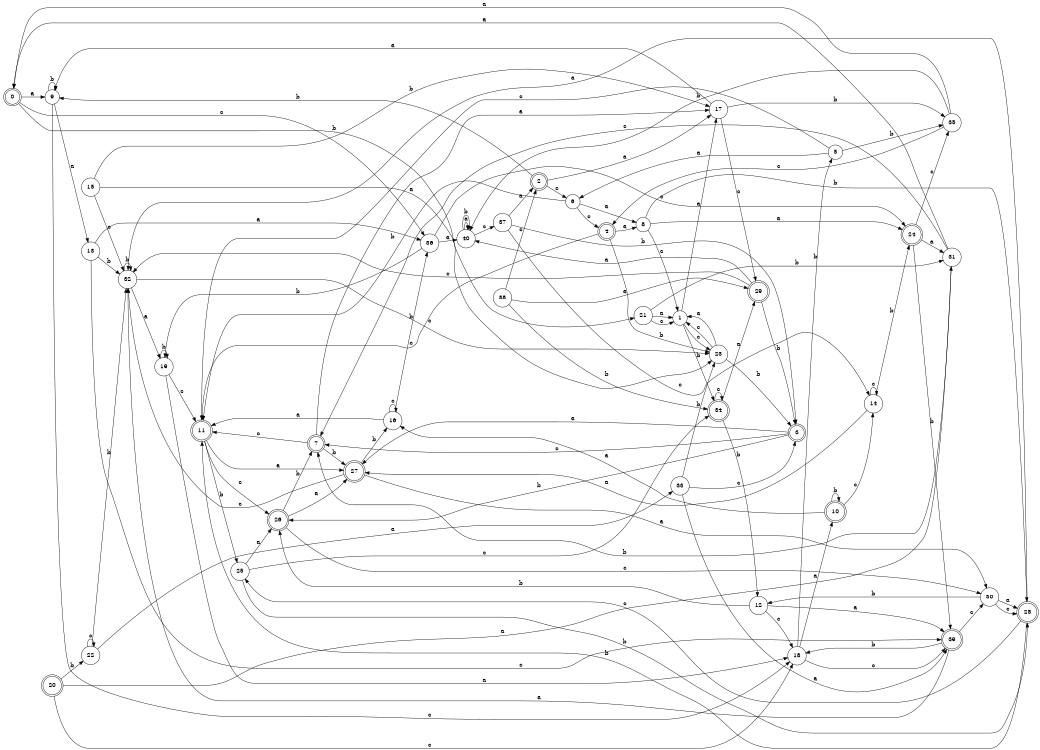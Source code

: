 digraph n33_9 {
__start0 [label="" shape="none"];

rankdir=LR;
size="8,5";

s0 [style="rounded,filled", color="black", fillcolor="white" shape="doublecircle", label="0"];
s1 [style="filled", color="black", fillcolor="white" shape="circle", label="1"];
s2 [style="rounded,filled", color="black", fillcolor="white" shape="doublecircle", label="2"];
s3 [style="rounded,filled", color="black", fillcolor="white" shape="doublecircle", label="3"];
s4 [style="rounded,filled", color="black", fillcolor="white" shape="doublecircle", label="4"];
s5 [style="filled", color="black", fillcolor="white" shape="circle", label="5"];
s6 [style="filled", color="black", fillcolor="white" shape="circle", label="6"];
s7 [style="rounded,filled", color="black", fillcolor="white" shape="doublecircle", label="7"];
s8 [style="filled", color="black", fillcolor="white" shape="circle", label="8"];
s9 [style="filled", color="black", fillcolor="white" shape="circle", label="9"];
s10 [style="rounded,filled", color="black", fillcolor="white" shape="doublecircle", label="10"];
s11 [style="rounded,filled", color="black", fillcolor="white" shape="doublecircle", label="11"];
s12 [style="filled", color="black", fillcolor="white" shape="circle", label="12"];
s13 [style="filled", color="black", fillcolor="white" shape="circle", label="13"];
s14 [style="filled", color="black", fillcolor="white" shape="circle", label="14"];
s15 [style="filled", color="black", fillcolor="white" shape="circle", label="15"];
s16 [style="filled", color="black", fillcolor="white" shape="circle", label="16"];
s17 [style="filled", color="black", fillcolor="white" shape="circle", label="17"];
s18 [style="filled", color="black", fillcolor="white" shape="circle", label="18"];
s19 [style="filled", color="black", fillcolor="white" shape="circle", label="19"];
s20 [style="rounded,filled", color="black", fillcolor="white" shape="doublecircle", label="20"];
s21 [style="filled", color="black", fillcolor="white" shape="circle", label="21"];
s22 [style="filled", color="black", fillcolor="white" shape="circle", label="22"];
s23 [style="filled", color="black", fillcolor="white" shape="circle", label="23"];
s24 [style="rounded,filled", color="black", fillcolor="white" shape="doublecircle", label="24"];
s25 [style="filled", color="black", fillcolor="white" shape="circle", label="25"];
s26 [style="rounded,filled", color="black", fillcolor="white" shape="doublecircle", label="26"];
s27 [style="rounded,filled", color="black", fillcolor="white" shape="doublecircle", label="27"];
s28 [style="rounded,filled", color="black", fillcolor="white" shape="doublecircle", label="28"];
s29 [style="rounded,filled", color="black", fillcolor="white" shape="doublecircle", label="29"];
s30 [style="filled", color="black", fillcolor="white" shape="circle", label="30"];
s31 [style="filled", color="black", fillcolor="white" shape="circle", label="31"];
s32 [style="filled", color="black", fillcolor="white" shape="circle", label="32"];
s33 [style="filled", color="black", fillcolor="white" shape="circle", label="33"];
s34 [style="rounded,filled", color="black", fillcolor="white" shape="doublecircle", label="34"];
s35 [style="filled", color="black", fillcolor="white" shape="circle", label="35"];
s36 [style="filled", color="black", fillcolor="white" shape="circle", label="36"];
s37 [style="filled", color="black", fillcolor="white" shape="circle", label="37"];
s38 [style="filled", color="black", fillcolor="white" shape="circle", label="38"];
s39 [style="rounded,filled", color="black", fillcolor="white" shape="doublecircle", label="39"];
s40 [style="filled", color="black", fillcolor="white" shape="circle", label="40"];
s0 -> s9 [label="a"];
s0 -> s21 [label="b"];
s0 -> s36 [label="c"];
s1 -> s17 [label="a"];
s1 -> s34 [label="b"];
s1 -> s23 [label="c"];
s2 -> s17 [label="a"];
s2 -> s9 [label="b"];
s2 -> s6 [label="c"];
s3 -> s27 [label="a"];
s3 -> s26 [label="b"];
s3 -> s7 [label="c"];
s4 -> s8 [label="a"];
s4 -> s23 [label="b"];
s4 -> s11 [label="c"];
s5 -> s6 [label="a"];
s5 -> s35 [label="b"];
s5 -> s11 [label="c"];
s6 -> s8 [label="a"];
s6 -> s11 [label="b"];
s6 -> s4 [label="c"];
s7 -> s17 [label="a"];
s7 -> s27 [label="b"];
s7 -> s11 [label="c"];
s8 -> s24 [label="a"];
s8 -> s28 [label="b"];
s8 -> s1 [label="c"];
s9 -> s13 [label="a"];
s9 -> s9 [label="b"];
s9 -> s18 [label="c"];
s10 -> s16 [label="a"];
s10 -> s10 [label="b"];
s10 -> s14 [label="c"];
s11 -> s27 [label="a"];
s11 -> s25 [label="b"];
s11 -> s26 [label="c"];
s12 -> s39 [label="a"];
s12 -> s26 [label="b"];
s12 -> s18 [label="c"];
s13 -> s36 [label="a"];
s13 -> s32 [label="b"];
s13 -> s39 [label="c"];
s14 -> s27 [label="a"];
s14 -> s24 [label="b"];
s14 -> s14 [label="c"];
s15 -> s23 [label="a"];
s15 -> s17 [label="b"];
s15 -> s32 [label="c"];
s16 -> s11 [label="a"];
s16 -> s36 [label="b"];
s16 -> s16 [label="c"];
s17 -> s9 [label="a"];
s17 -> s35 [label="b"];
s17 -> s29 [label="c"];
s18 -> s10 [label="a"];
s18 -> s5 [label="b"];
s18 -> s39 [label="c"];
s19 -> s18 [label="a"];
s19 -> s19 [label="b"];
s19 -> s11 [label="c"];
s20 -> s31 [label="a"];
s20 -> s22 [label="b"];
s20 -> s18 [label="c"];
s21 -> s1 [label="a"];
s21 -> s31 [label="b"];
s21 -> s1 [label="c"];
s22 -> s33 [label="a"];
s22 -> s32 [label="b"];
s22 -> s22 [label="c"];
s23 -> s1 [label="a"];
s23 -> s3 [label="b"];
s23 -> s1 [label="c"];
s24 -> s31 [label="a"];
s24 -> s39 [label="b"];
s24 -> s35 [label="c"];
s25 -> s26 [label="a"];
s25 -> s28 [label="b"];
s25 -> s34 [label="c"];
s26 -> s27 [label="a"];
s26 -> s7 [label="b"];
s26 -> s30 [label="c"];
s27 -> s30 [label="a"];
s27 -> s16 [label="b"];
s27 -> s32 [label="c"];
s28 -> s32 [label="a"];
s28 -> s11 [label="b"];
s28 -> s25 [label="c"];
s29 -> s40 [label="a"];
s29 -> s3 [label="b"];
s29 -> s32 [label="c"];
s30 -> s28 [label="a"];
s30 -> s12 [label="b"];
s30 -> s28 [label="c"];
s31 -> s0 [label="a"];
s31 -> s7 [label="b"];
s31 -> s7 [label="c"];
s32 -> s19 [label="a"];
s32 -> s32 [label="b"];
s32 -> s23 [label="c"];
s33 -> s39 [label="a"];
s33 -> s23 [label="b"];
s33 -> s3 [label="c"];
s34 -> s29 [label="a"];
s34 -> s12 [label="b"];
s34 -> s34 [label="c"];
s35 -> s0 [label="a"];
s35 -> s40 [label="b"];
s35 -> s4 [label="c"];
s36 -> s40 [label="a"];
s36 -> s19 [label="b"];
s36 -> s24 [label="c"];
s37 -> s2 [label="a"];
s37 -> s3 [label="b"];
s37 -> s14 [label="c"];
s38 -> s29 [label="a"];
s38 -> s34 [label="b"];
s38 -> s2 [label="c"];
s39 -> s32 [label="a"];
s39 -> s18 [label="b"];
s39 -> s30 [label="c"];
s40 -> s40 [label="a"];
s40 -> s40 [label="b"];
s40 -> s37 [label="c"];

}